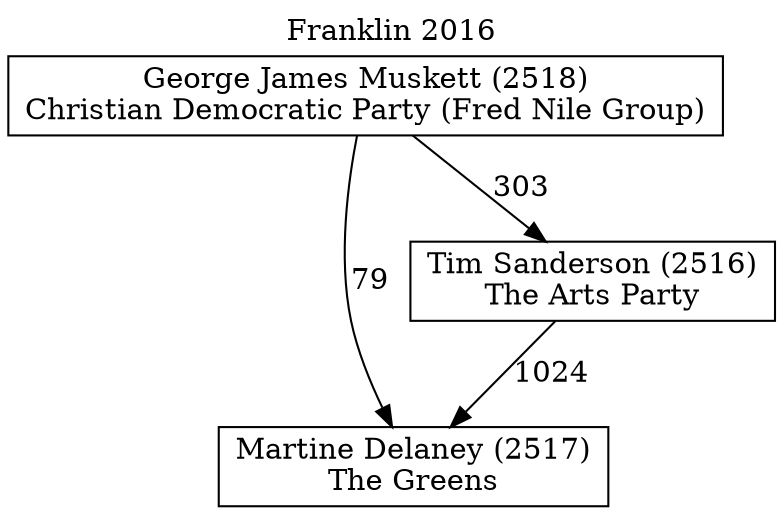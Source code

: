// House preference flow
digraph "Martine Delaney (2517)_Franklin_2016" {
	graph [label="Franklin 2016" labelloc=t]
	node [shape=box]
	"Martine Delaney (2517)" [label="Martine Delaney (2517)
The Greens"]
	"Tim Sanderson (2516)" [label="Tim Sanderson (2516)
The Arts Party"]
	"George James Muskett (2518)" [label="George James Muskett (2518)
Christian Democratic Party (Fred Nile Group)"]
	"Martine Delaney (2517)" [label="Martine Delaney (2517)
The Greens"]
	"George James Muskett (2518)" [label="George James Muskett (2518)
Christian Democratic Party (Fred Nile Group)"]
	"George James Muskett (2518)" [label="George James Muskett (2518)
Christian Democratic Party (Fred Nile Group)"]
	"Tim Sanderson (2516)" [label="Tim Sanderson (2516)
The Arts Party"]
	"George James Muskett (2518)" [label="George James Muskett (2518)
Christian Democratic Party (Fred Nile Group)"]
	"George James Muskett (2518)" [label="George James Muskett (2518)
Christian Democratic Party (Fred Nile Group)"]
	"Tim Sanderson (2516)" -> "Martine Delaney (2517)" [label=1024]
	"George James Muskett (2518)" -> "Tim Sanderson (2516)" [label=303]
	"George James Muskett (2518)" -> "Martine Delaney (2517)" [label=79]
}
